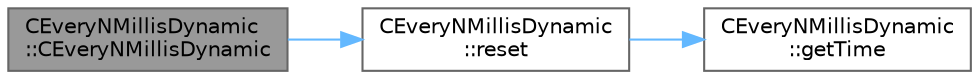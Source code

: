 digraph "CEveryNMillisDynamic::CEveryNMillisDynamic"
{
 // LATEX_PDF_SIZE
  bgcolor="transparent";
  edge [fontname=Helvetica,fontsize=10,labelfontname=Helvetica,labelfontsize=10];
  node [fontname=Helvetica,fontsize=10,shape=box,height=0.2,width=0.4];
  rankdir="LR";
  Node1 [id="Node000001",label="CEveryNMillisDynamic\l::CEveryNMillisDynamic",height=0.2,width=0.4,color="gray40", fillcolor="grey60", style="filled", fontcolor="black",tooltip=" "];
  Node1 -> Node2 [id="edge1_Node000001_Node000002",color="steelblue1",style="solid",tooltip=" "];
  Node2 [id="Node000002",label="CEveryNMillisDynamic\l::reset",height=0.2,width=0.4,color="grey40", fillcolor="white", style="filled",URL="$d5/df2/group___timekeeping.html#a993759a29aef7b9356f2861e6cb4faeb",tooltip=" "];
  Node2 -> Node3 [id="edge2_Node000002_Node000003",color="steelblue1",style="solid",tooltip=" "];
  Node3 [id="Node000003",label="CEveryNMillisDynamic\l::getTime",height=0.2,width=0.4,color="grey40", fillcolor="white", style="filled",URL="$d5/df2/group___timekeeping.html#a4ee4031470f463a55b4160450aa58ae5",tooltip=" "];
}
